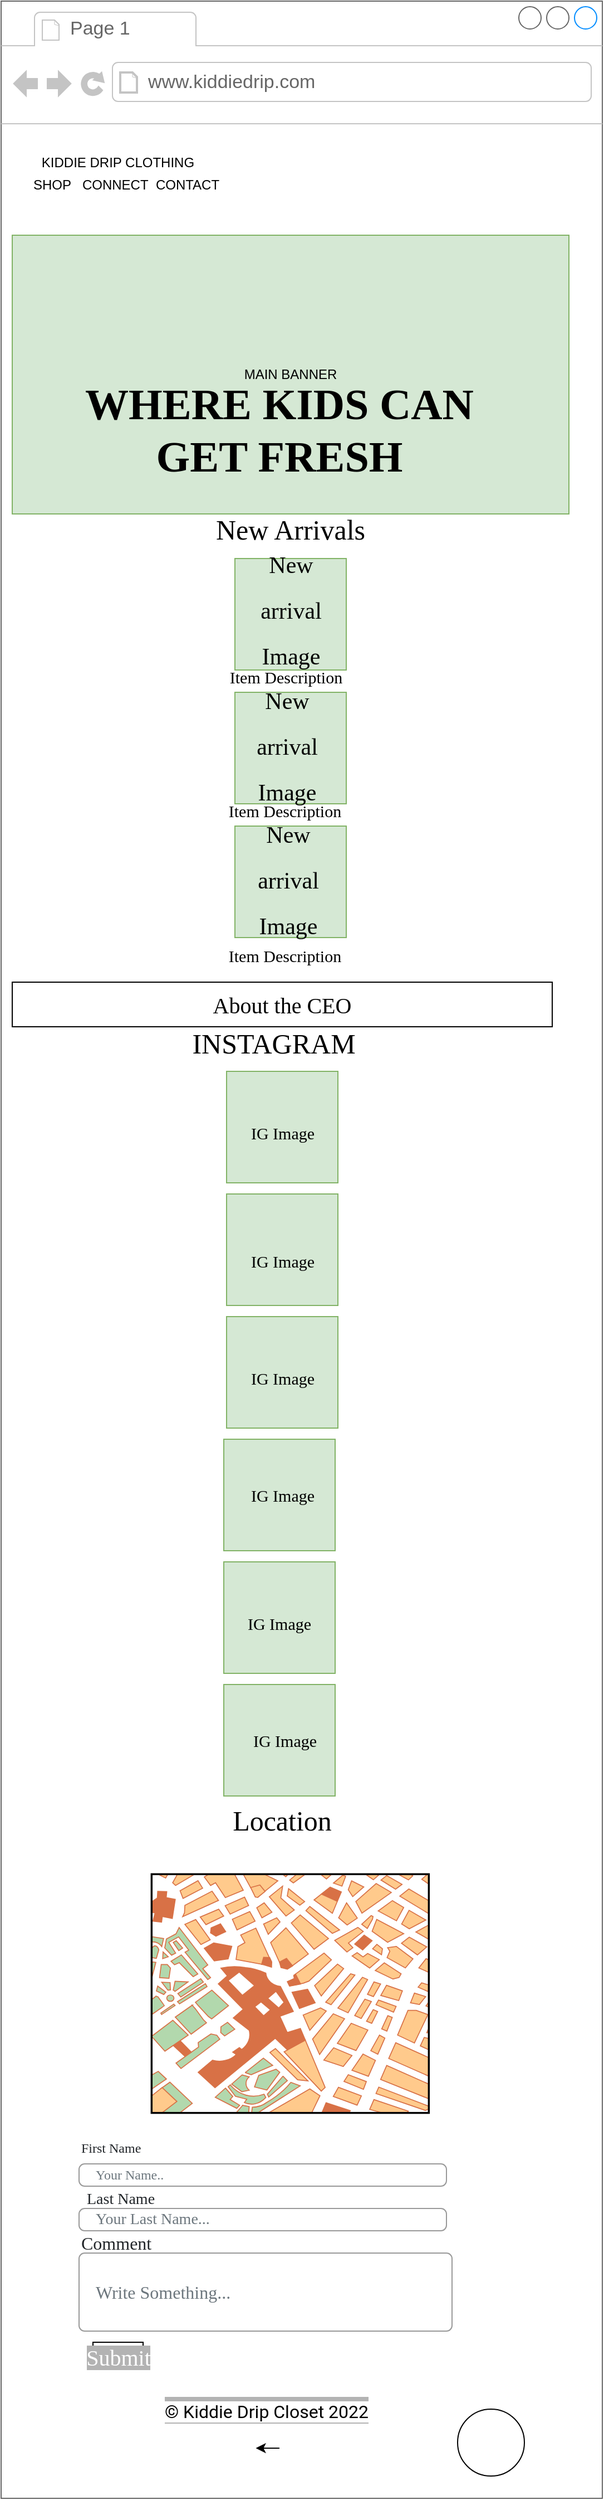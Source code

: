 <mxfile version="16.5.3" type="github">
  <diagram id="7Z4ACXIF1EgnriShLnFa" name="Page-1">
    <mxGraphModel dx="3362" dy="501" grid="1" gridSize="10" guides="1" tooltips="1" connect="1" arrows="1" fold="1" page="1" pageScale="1" pageWidth="850" pageHeight="1100" math="0" shadow="0">
      <root>
        <mxCell id="0" />
        <mxCell id="1" parent="0" />
        <mxCell id="RJNMnLvNXVVmQha1Nnx7-1" value="" style="strokeWidth=1;shadow=0;dashed=0;align=center;html=1;shape=mxgraph.mockup.containers.browserWindow;rSize=0;strokeColor=#666666;strokeColor2=#008cff;strokeColor3=#c4c4c4;mainText=,;recursiveResize=0;" vertex="1" parent="1">
          <mxGeometry x="-3260" y="190" width="540" height="2240" as="geometry" />
        </mxCell>
        <mxCell id="RJNMnLvNXVVmQha1Nnx7-2" value="Page 1" style="strokeWidth=1;shadow=0;dashed=0;align=center;html=1;shape=mxgraph.mockup.containers.anchor;fontSize=17;fontColor=#666666;align=left;" vertex="1" parent="RJNMnLvNXVVmQha1Nnx7-1">
          <mxGeometry x="60" y="12" width="110" height="26" as="geometry" />
        </mxCell>
        <mxCell id="RJNMnLvNXVVmQha1Nnx7-3" value="www.kiddiedrip.com" style="strokeWidth=1;shadow=0;dashed=0;align=center;html=1;shape=mxgraph.mockup.containers.anchor;rSize=0;fontSize=17;fontColor=#666666;align=left;" vertex="1" parent="RJNMnLvNXVVmQha1Nnx7-1">
          <mxGeometry x="130" y="60" width="250" height="26" as="geometry" />
        </mxCell>
        <mxCell id="RJNMnLvNXVVmQha1Nnx7-4" value="KIDDIE DRIP CLOTHING" style="text;html=1;strokeColor=none;fillColor=none;align=center;verticalAlign=middle;whiteSpace=wrap;rounded=0;" vertex="1" parent="RJNMnLvNXVVmQha1Nnx7-1">
          <mxGeometry x="30" y="130" width="150" height="30" as="geometry" />
        </mxCell>
        <mxCell id="RJNMnLvNXVVmQha1Nnx7-5" value="SHOP&amp;nbsp; &amp;nbsp;CONNECT&amp;nbsp; CONTACT" style="text;html=1;strokeColor=none;fillColor=none;align=center;verticalAlign=middle;whiteSpace=wrap;rounded=0;" vertex="1" parent="RJNMnLvNXVVmQha1Nnx7-1">
          <mxGeometry x="15" y="150" width="195" height="30" as="geometry" />
        </mxCell>
        <mxCell id="RJNMnLvNXVVmQha1Nnx7-7" value="" style="shape=image;html=1;verticalAlign=top;verticalLabelPosition=bottom;labelBackgroundColor=#ffffff;imageAspect=0;aspect=fixed;image=https://cdn3.iconfinder.com/data/icons/picons-social/57/06-facebook-128.png" vertex="1" parent="RJNMnLvNXVVmQha1Nnx7-1">
          <mxGeometry x="405" y="115" width="25" height="25" as="geometry" />
        </mxCell>
        <mxCell id="RJNMnLvNXVVmQha1Nnx7-8" value="" style="shape=image;html=1;verticalAlign=top;verticalLabelPosition=bottom;labelBackgroundColor=#ffffff;imageAspect=0;aspect=fixed;image=https://cdn4.iconfinder.com/data/icons/social-media-black-white-2/600/Instagram_glyph_svg-128.png" vertex="1" parent="RJNMnLvNXVVmQha1Nnx7-1">
          <mxGeometry x="440" y="115" width="25" height="25" as="geometry" />
        </mxCell>
        <mxCell id="RJNMnLvNXVVmQha1Nnx7-9" value="MAIN BANNER" style="rounded=0;whiteSpace=wrap;html=1;fillColor=#d5e8d4;strokeColor=#82b366;" vertex="1" parent="RJNMnLvNXVVmQha1Nnx7-1">
          <mxGeometry x="10" y="210" width="500" height="250" as="geometry" />
        </mxCell>
        <mxCell id="RJNMnLvNXVVmQha1Nnx7-11" value="&lt;font style=&quot;font-size: 25px&quot;&gt;New Arrivals&lt;/font&gt;" style="text;html=1;strokeColor=none;fillColor=none;align=center;verticalAlign=middle;whiteSpace=wrap;rounded=0;fontFamily=Verdana;fontSize=39;" vertex="1" parent="RJNMnLvNXVVmQha1Nnx7-1">
          <mxGeometry x="150" y="460" width="220" height="20" as="geometry" />
        </mxCell>
        <mxCell id="RJNMnLvNXVVmQha1Nnx7-12" value="" style="whiteSpace=wrap;html=1;aspect=fixed;fontFamily=Verdana;fontSize=34;strokeWidth=1;fillColor=#d5e8d4;strokeColor=#82b366;" vertex="1" parent="RJNMnLvNXVVmQha1Nnx7-1">
          <mxGeometry x="210" y="500" width="100" height="100" as="geometry" />
        </mxCell>
        <mxCell id="RJNMnLvNXVVmQha1Nnx7-17" value="&lt;font style=&quot;font-size: 21px&quot;&gt;New arrival Image&lt;/font&gt;" style="text;html=1;strokeColor=none;fillColor=none;align=center;verticalAlign=middle;whiteSpace=wrap;rounded=0;fontFamily=Verdana;fontSize=34;" vertex="1" parent="RJNMnLvNXVVmQha1Nnx7-1">
          <mxGeometry x="232.5" y="535" width="55" height="15" as="geometry" />
        </mxCell>
        <mxCell id="RJNMnLvNXVVmQha1Nnx7-19" value="&lt;font style=&quot;font-size: 15px&quot;&gt;Item Description&lt;/font&gt;" style="text;html=1;strokeColor=none;fillColor=none;align=center;verticalAlign=middle;whiteSpace=wrap;rounded=0;fontFamily=Verdana;fontSize=21;" vertex="1" parent="RJNMnLvNXVVmQha1Nnx7-1">
          <mxGeometry x="176.25" y="600" width="160" height="10" as="geometry" />
        </mxCell>
        <mxCell id="RJNMnLvNXVVmQha1Nnx7-25" value="About the CEO" style="rounded=0;whiteSpace=wrap;html=1;fontFamily=Verdana;fontSize=20;strokeWidth=1;" vertex="1" parent="RJNMnLvNXVVmQha1Nnx7-1">
          <mxGeometry x="10" y="880" width="485" height="40" as="geometry" />
        </mxCell>
        <mxCell id="RJNMnLvNXVVmQha1Nnx7-26" value="&lt;font style=&quot;font-size: 25px&quot;&gt;INSTAGRAM&lt;/font&gt;" style="text;html=1;strokeColor=none;fillColor=none;align=center;verticalAlign=middle;whiteSpace=wrap;rounded=0;fontFamily=Verdana;fontSize=20;" vertex="1" parent="RJNMnLvNXVVmQha1Nnx7-1">
          <mxGeometry x="170" y="930" width="150" height="10" as="geometry" />
        </mxCell>
        <mxCell id="RJNMnLvNXVVmQha1Nnx7-27" value="" style="whiteSpace=wrap;html=1;aspect=fixed;fontFamily=Verdana;fontSize=34;strokeWidth=1;fillColor=#d5e8d4;strokeColor=#82b366;" vertex="1" parent="RJNMnLvNXVVmQha1Nnx7-1">
          <mxGeometry x="202.5" y="960" width="100" height="100" as="geometry" />
        </mxCell>
        <mxCell id="RJNMnLvNXVVmQha1Nnx7-33" value="&lt;font style=&quot;font-size: 15px&quot;&gt;IG Image&lt;/font&gt;" style="text;html=1;strokeColor=none;fillColor=none;align=center;verticalAlign=middle;whiteSpace=wrap;rounded=0;fontFamily=Verdana;fontSize=31;" vertex="1" parent="RJNMnLvNXVVmQha1Nnx7-1">
          <mxGeometry x="212.5" y="995" width="80" height="30" as="geometry" />
        </mxCell>
        <mxCell id="RJNMnLvNXVVmQha1Nnx7-39" value="&lt;font style=&quot;font-size: 25px&quot;&gt;Location&lt;/font&gt;" style="text;html=1;strokeColor=none;fillColor=none;align=center;verticalAlign=middle;whiteSpace=wrap;rounded=0;fontFamily=Verdana;fontSize=31;" vertex="1" parent="RJNMnLvNXVVmQha1Nnx7-1">
          <mxGeometry x="175" y="1610" width="155" height="40" as="geometry" />
        </mxCell>
        <mxCell id="RJNMnLvNXVVmQha1Nnx7-40" value="" style="verticalLabelPosition=bottom;shadow=0;dashed=0;align=center;html=1;verticalAlign=top;strokeWidth=1;shape=mxgraph.mockup.misc.map;fontFamily=Verdana;fontSize=31;" vertex="1" parent="RJNMnLvNXVVmQha1Nnx7-1">
          <mxGeometry x="135" y="1680" width="250" height="215" as="geometry" />
        </mxCell>
        <mxCell id="RJNMnLvNXVVmQha1Nnx7-41" value="First Name" style="fillColor=none;strokeColor=none;align=left;fontSize=12;fontColor=#212529;fontFamily=Verdana;" vertex="1" parent="RJNMnLvNXVVmQha1Nnx7-1">
          <mxGeometry x="70" y="1915" width="200" height="20" as="geometry" />
        </mxCell>
        <mxCell id="RJNMnLvNXVVmQha1Nnx7-42" value="Your Name.." style="html=1;shadow=0;dashed=0;shape=mxgraph.bootstrap.rrect;rSize=5;fillColor=none;strokeColor=#999999;align=left;spacing=15;fontSize=12;fontColor=#6C767D;fontFamily=Verdana;" vertex="1" parent="RJNMnLvNXVVmQha1Nnx7-1">
          <mxGeometry x="70" y="1940" width="330" height="20" as="geometry" />
        </mxCell>
        <mxCell id="RJNMnLvNXVVmQha1Nnx7-43" value="Last Name" style="fillColor=none;strokeColor=none;align=left;fontSize=14;fontColor=#212529;fontFamily=Verdana;" vertex="1" parent="RJNMnLvNXVVmQha1Nnx7-1">
          <mxGeometry x="75" y="1960" width="165" height="20" as="geometry" />
        </mxCell>
        <mxCell id="RJNMnLvNXVVmQha1Nnx7-44" value="Your Last Name..." style="html=1;shadow=0;dashed=0;shape=mxgraph.bootstrap.rrect;rSize=5;fillColor=none;strokeColor=#999999;align=left;spacing=15;fontSize=14;fontColor=#6C767D;fontFamily=Verdana;" vertex="1" parent="RJNMnLvNXVVmQha1Nnx7-1">
          <mxGeometry x="70" y="1980" width="330" height="20" as="geometry" />
        </mxCell>
        <mxCell id="RJNMnLvNXVVmQha1Nnx7-45" value="Comment" style="fillColor=none;strokeColor=none;align=left;fontSize=16;fontColor=#212529;fontFamily=Verdana;" vertex="1" parent="RJNMnLvNXVVmQha1Nnx7-1">
          <mxGeometry x="70" y="2000" width="95" height="20" as="geometry" />
        </mxCell>
        <mxCell id="RJNMnLvNXVVmQha1Nnx7-46" value="Write Something..." style="html=1;shadow=0;dashed=0;shape=mxgraph.bootstrap.rrect;rSize=5;fillColor=none;strokeColor=#999999;align=left;spacing=15;fontSize=16;fontColor=#6C767D;fontFamily=Verdana;" vertex="1" parent="RJNMnLvNXVVmQha1Nnx7-1">
          <mxGeometry x="70" y="2020" width="335" height="70" as="geometry" />
        </mxCell>
        <mxCell id="RJNMnLvNXVVmQha1Nnx7-47" value="&lt;pre&gt;&lt;font face=&quot;Times New Roman&quot; style=&quot;background-color: rgb(179 , 179 , 179) ; font-size: 20px&quot; color=&quot;#ffffff&quot;&gt;Submit&lt;/font&gt;&lt;/pre&gt;" style="rounded=0;whiteSpace=wrap;html=1;fontFamily=Verdana;fontSize=31;strokeWidth=1;" vertex="1" parent="RJNMnLvNXVVmQha1Nnx7-1">
          <mxGeometry x="82.5" y="2100" width="45" height="20" as="geometry" />
        </mxCell>
        <mxCell id="RJNMnLvNXVVmQha1Nnx7-48" value="&lt;span style=&quot;color: rgb(0 , 0 , 0) ; font-family: &amp;#34;roboto&amp;#34; , sans-serif ; font-size: 16px ; background-color: rgb(255 , 255 , 255)&quot;&gt;© Kiddie Drip Closet 2022&lt;/span&gt;" style="text;html=1;strokeColor=none;fillColor=none;align=center;verticalAlign=middle;whiteSpace=wrap;rounded=0;labelBackgroundColor=#B3B3B3;fontFamily=Times New Roman;fontSize=20;fontColor=#FFFFFF;" vertex="1" parent="RJNMnLvNXVVmQha1Nnx7-1">
          <mxGeometry x="141.25" y="2155" width="195" height="10" as="geometry" />
        </mxCell>
        <mxCell id="RJNMnLvNXVVmQha1Nnx7-119" value="" style="edgeStyle=orthogonalEdgeStyle;rounded=0;orthogonalLoop=1;jettySize=auto;html=1;fontSize=25;" edge="1" parent="RJNMnLvNXVVmQha1Nnx7-1" source="RJNMnLvNXVVmQha1Nnx7-49" target="RJNMnLvNXVVmQha1Nnx7-51">
          <mxGeometry relative="1" as="geometry" />
        </mxCell>
        <mxCell id="RJNMnLvNXVVmQha1Nnx7-49" value="" style="shape=image;html=1;verticalAlign=top;verticalLabelPosition=bottom;labelBackgroundColor=#ffffff;imageAspect=0;aspect=fixed;image=https://cdn1.iconfinder.com/data/icons/social-media-outline-6/128/SocialMedia_Instagram-Outline-128.png;fontFamily=Times New Roman;fontSize=20;fontColor=#000000;strokeWidth=1;" vertex="1" parent="RJNMnLvNXVVmQha1Nnx7-1">
          <mxGeometry x="250" y="2185" width="20" height="20" as="geometry" />
        </mxCell>
        <mxCell id="RJNMnLvNXVVmQha1Nnx7-50" value="" style="shape=image;html=1;verticalAlign=top;verticalLabelPosition=bottom;labelBackgroundColor=#ffffff;imageAspect=0;aspect=fixed;image=https://cdn4.iconfinder.com/data/icons/ionicons/512/icon-social-facebook-128.png;fontFamily=Times New Roman;fontSize=20;fontColor=#000000;strokeWidth=1;" vertex="1" parent="RJNMnLvNXVVmQha1Nnx7-1">
          <mxGeometry x="228.75" y="2185" width="20" height="20" as="geometry" />
        </mxCell>
        <mxCell id="RJNMnLvNXVVmQha1Nnx7-51" value="" style="shape=image;html=1;verticalAlign=top;verticalLabelPosition=bottom;labelBackgroundColor=#ffffff;imageAspect=0;aspect=fixed;image=https://cdn1.iconfinder.com/data/icons/uiux-001-solid/32/Mail_Message_Envelope-128.png;fontFamily=Times New Roman;fontSize=20;fontColor=#000000;strokeWidth=1;" vertex="1" parent="RJNMnLvNXVVmQha1Nnx7-1">
          <mxGeometry x="208.75" y="2185" width="20" height="20" as="geometry" />
        </mxCell>
        <mxCell id="RJNMnLvNXVVmQha1Nnx7-52" value="" style="ellipse;whiteSpace=wrap;html=1;aspect=fixed;labelBackgroundColor=#FFFFFF;fontFamily=Times New Roman;fontSize=20;fontColor=#000000;strokeWidth=1;" vertex="1" parent="RJNMnLvNXVVmQha1Nnx7-1">
          <mxGeometry x="410" y="2160" width="60" height="60" as="geometry" />
        </mxCell>
        <mxCell id="RJNMnLvNXVVmQha1Nnx7-53" value="" style="shape=image;html=1;verticalAlign=top;verticalLabelPosition=bottom;labelBackgroundColor=#ffffff;imageAspect=0;aspect=fixed;image=https://cdn4.iconfinder.com/data/icons/ionicons/512/icon-arrow-up-c-128.png;fontFamily=Times New Roman;fontSize=20;fontColor=#000000;strokeWidth=1;" vertex="1" parent="RJNMnLvNXVVmQha1Nnx7-1">
          <mxGeometry x="415" y="2170" width="50" height="50" as="geometry" />
        </mxCell>
        <mxCell id="RJNMnLvNXVVmQha1Nnx7-54" value="" style="shape=image;html=1;verticalAlign=top;verticalLabelPosition=bottom;labelBackgroundColor=#ffffff;imageAspect=0;aspect=fixed;image=https://cdn1.iconfinder.com/data/icons/uiux-001-solid/32/Mail_Message_Envelope-128.png;fontFamily=Times New Roman;fontSize=20;fontColor=#000000;strokeWidth=1;" vertex="1" parent="RJNMnLvNXVVmQha1Nnx7-1">
          <mxGeometry x="367.5" y="115" width="25" height="25" as="geometry" />
        </mxCell>
        <mxCell id="RJNMnLvNXVVmQha1Nnx7-10" value="&lt;font style=&quot;font-size: 39px&quot; face=&quot;Verdana&quot;&gt;&lt;b&gt;WHERE KIDS CAN GET FRESH&lt;/b&gt;&lt;/font&gt;" style="text;html=1;strokeColor=none;fillColor=none;align=center;verticalAlign=middle;whiteSpace=wrap;rounded=0;strokeWidth=1;" vertex="1" parent="RJNMnLvNXVVmQha1Nnx7-1">
          <mxGeometry x="70" y="350" width="360" height="70" as="geometry" />
        </mxCell>
        <mxCell id="RJNMnLvNXVVmQha1Nnx7-58" value="" style="whiteSpace=wrap;html=1;aspect=fixed;fontFamily=Verdana;fontSize=34;strokeWidth=1;fillColor=#d5e8d4;strokeColor=#82b366;" vertex="1" parent="RJNMnLvNXVVmQha1Nnx7-1">
          <mxGeometry x="210" y="620" width="100" height="100" as="geometry" />
        </mxCell>
        <mxCell id="RJNMnLvNXVVmQha1Nnx7-60" value="&lt;font style=&quot;font-size: 21px&quot;&gt;New arrival Image&lt;/font&gt;" style="text;html=1;strokeColor=none;fillColor=none;align=center;verticalAlign=middle;whiteSpace=wrap;rounded=0;fontFamily=Verdana;fontSize=34;" vertex="1" parent="RJNMnLvNXVVmQha1Nnx7-1">
          <mxGeometry x="232.5" y="640" width="47.5" height="50" as="geometry" />
        </mxCell>
        <mxCell id="RJNMnLvNXVVmQha1Nnx7-61" value="" style="whiteSpace=wrap;html=1;aspect=fixed;fontFamily=Verdana;fontSize=34;strokeWidth=1;fillColor=#d5e8d4;strokeColor=#82b366;" vertex="1" parent="RJNMnLvNXVVmQha1Nnx7-1">
          <mxGeometry x="210" y="740" width="100" height="100" as="geometry" />
        </mxCell>
        <mxCell id="RJNMnLvNXVVmQha1Nnx7-62" value="&lt;font style=&quot;font-size: 21px&quot;&gt;New arrival Image&lt;/font&gt;" style="text;html=1;strokeColor=none;fillColor=none;align=center;verticalAlign=middle;whiteSpace=wrap;rounded=0;fontFamily=Verdana;fontSize=34;" vertex="1" parent="RJNMnLvNXVVmQha1Nnx7-1">
          <mxGeometry x="236.25" y="770" width="43.75" height="30" as="geometry" />
        </mxCell>
        <mxCell id="RJNMnLvNXVVmQha1Nnx7-63" value="&lt;font style=&quot;font-size: 15px&quot;&gt;Item Description&lt;/font&gt;" style="text;html=1;strokeColor=none;fillColor=none;align=center;verticalAlign=middle;whiteSpace=wrap;rounded=0;fontFamily=Verdana;fontSize=21;" vertex="1" parent="RJNMnLvNXVVmQha1Nnx7-1">
          <mxGeometry x="175" y="720" width="160" height="10" as="geometry" />
        </mxCell>
        <mxCell id="RJNMnLvNXVVmQha1Nnx7-64" value="&lt;font style=&quot;font-size: 15px&quot;&gt;Item Description&lt;/font&gt;" style="text;html=1;strokeColor=none;fillColor=none;align=center;verticalAlign=middle;whiteSpace=wrap;rounded=0;fontFamily=Verdana;fontSize=21;" vertex="1" parent="RJNMnLvNXVVmQha1Nnx7-1">
          <mxGeometry x="175" y="850" width="160" height="10" as="geometry" />
        </mxCell>
        <mxCell id="RJNMnLvNXVVmQha1Nnx7-66" value="" style="whiteSpace=wrap;html=1;aspect=fixed;fontFamily=Verdana;fontSize=34;strokeWidth=1;fillColor=#d5e8d4;strokeColor=#82b366;" vertex="1" parent="RJNMnLvNXVVmQha1Nnx7-1">
          <mxGeometry x="202.5" y="1070" width="100" height="100" as="geometry" />
        </mxCell>
        <mxCell id="RJNMnLvNXVVmQha1Nnx7-67" value="&lt;font style=&quot;font-size: 15px&quot;&gt;IG Image&lt;/font&gt;" style="text;html=1;strokeColor=none;fillColor=none;align=center;verticalAlign=middle;whiteSpace=wrap;rounded=0;fontFamily=Verdana;fontSize=31;" vertex="1" parent="RJNMnLvNXVVmQha1Nnx7-1">
          <mxGeometry x="212.5" y="1110" width="80" height="30" as="geometry" />
        </mxCell>
        <mxCell id="RJNMnLvNXVVmQha1Nnx7-68" value="" style="whiteSpace=wrap;html=1;aspect=fixed;fontFamily=Verdana;fontSize=34;strokeWidth=1;fillColor=#d5e8d4;strokeColor=#82b366;" vertex="1" parent="RJNMnLvNXVVmQha1Nnx7-1">
          <mxGeometry x="202.5" y="1180" width="100" height="100" as="geometry" />
        </mxCell>
        <mxCell id="RJNMnLvNXVVmQha1Nnx7-69" value="" style="whiteSpace=wrap;html=1;aspect=fixed;fontFamily=Verdana;fontSize=34;strokeWidth=1;fillColor=#d5e8d4;strokeColor=#82b366;" vertex="1" parent="RJNMnLvNXVVmQha1Nnx7-1">
          <mxGeometry x="200" y="1290" width="100" height="100" as="geometry" />
        </mxCell>
        <mxCell id="RJNMnLvNXVVmQha1Nnx7-113" value="" style="whiteSpace=wrap;html=1;aspect=fixed;fontFamily=Verdana;fontSize=34;strokeWidth=1;fillColor=#d5e8d4;strokeColor=#82b366;" vertex="1" parent="RJNMnLvNXVVmQha1Nnx7-1">
          <mxGeometry x="200" y="1400" width="100" height="100" as="geometry" />
        </mxCell>
        <mxCell id="RJNMnLvNXVVmQha1Nnx7-114" value="" style="whiteSpace=wrap;html=1;aspect=fixed;fontFamily=Verdana;fontSize=34;strokeWidth=1;fillColor=#d5e8d4;strokeColor=#82b366;" vertex="1" parent="RJNMnLvNXVVmQha1Nnx7-1">
          <mxGeometry x="200" y="1510" width="100" height="100" as="geometry" />
        </mxCell>
        <mxCell id="RJNMnLvNXVVmQha1Nnx7-115" value="&lt;font style=&quot;font-size: 15px&quot;&gt;IG Image&lt;/font&gt;" style="text;html=1;strokeColor=none;fillColor=none;align=center;verticalAlign=middle;whiteSpace=wrap;rounded=0;fontFamily=Verdana;fontSize=31;" vertex="1" parent="RJNMnLvNXVVmQha1Nnx7-1">
          <mxGeometry x="212.5" y="1215" width="80" height="30" as="geometry" />
        </mxCell>
        <mxCell id="RJNMnLvNXVVmQha1Nnx7-116" value="&lt;font style=&quot;font-size: 15px&quot;&gt;IG Image&lt;/font&gt;" style="text;html=1;strokeColor=none;fillColor=none;align=center;verticalAlign=middle;whiteSpace=wrap;rounded=0;fontFamily=Verdana;fontSize=31;" vertex="1" parent="RJNMnLvNXVVmQha1Nnx7-1">
          <mxGeometry x="212.5" y="1320" width="80" height="30" as="geometry" />
        </mxCell>
        <mxCell id="RJNMnLvNXVVmQha1Nnx7-117" value="&lt;font style=&quot;font-size: 15px&quot;&gt;IG Image&lt;/font&gt;" style="text;html=1;strokeColor=none;fillColor=none;align=center;verticalAlign=middle;whiteSpace=wrap;rounded=0;fontFamily=Verdana;fontSize=31;" vertex="1" parent="RJNMnLvNXVVmQha1Nnx7-1">
          <mxGeometry x="210" y="1435" width="80" height="30" as="geometry" />
        </mxCell>
        <mxCell id="RJNMnLvNXVVmQha1Nnx7-118" value="&lt;font style=&quot;font-size: 15px&quot;&gt;IG Image&lt;/font&gt;" style="text;html=1;strokeColor=none;fillColor=none;align=center;verticalAlign=middle;whiteSpace=wrap;rounded=0;fontFamily=Verdana;fontSize=31;" vertex="1" parent="RJNMnLvNXVVmQha1Nnx7-1">
          <mxGeometry x="215" y="1540" width="80" height="30" as="geometry" />
        </mxCell>
      </root>
    </mxGraphModel>
  </diagram>
</mxfile>
